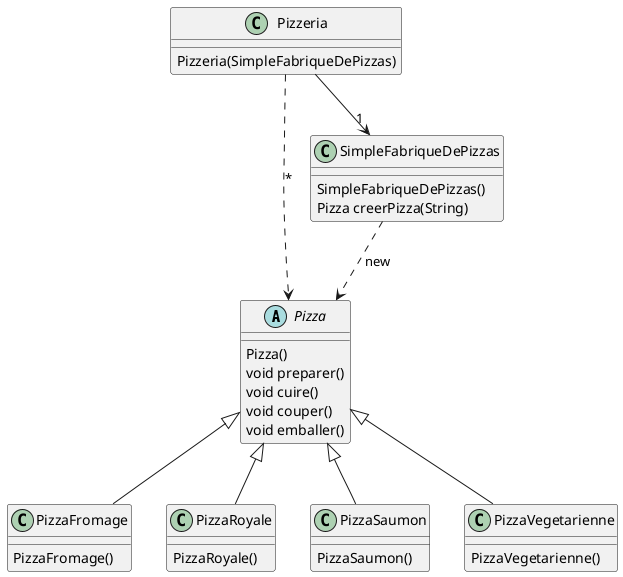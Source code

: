 ------------------------
c:\blt\gitcpoa-REMOTE-WORKING\cpoa\images\Pizzeria2.png

@startuml

' definitions
' -----------

' package ""
abstract Pizza
class PizzaFromage
class PizzaRoyale
class PizzaSaumon
class PizzaVegetarienne
class Pizzeria
class SimpleFabriqueDePizzas
' end package

Pizzeria  ..>  Pizza:*
SimpleFabriqueDePizzas  ..>  Pizza:new
' content
' -------

' Pizzeria:
Pizzeria --> "1" SimpleFabriqueDePizzas
Pizzeria : Pizzeria(SimpleFabriqueDePizzas)

' PizzaRoyale:
Pizza <|-- PizzaRoyale
PizzaRoyale : PizzaRoyale()

' SimpleFabriqueDePizzas:
SimpleFabriqueDePizzas : SimpleFabriqueDePizzas()
SimpleFabriqueDePizzas : Pizza creerPizza(String)

' PizzaVegetarienne:
Pizza <|-- PizzaVegetarienne
PizzaVegetarienne : PizzaVegetarienne()

' Pizza:
Pizza : Pizza()
Pizza : void preparer()
Pizza : void cuire()
Pizza : void couper()
Pizza : void emballer()

' PizzaSaumon:
Pizza <|-- PizzaSaumon
PizzaSaumon : PizzaSaumon()

' PizzaFromage:
Pizza <|-- PizzaFromage
PizzaFromage : PizzaFromage()

@enduml

PlantUML version 8009beta1(8009beta1)
(GPL source distribution)
Java(TM) SE Runtime Environment
Java HotSpot(TM) 64-Bit Server VM
1.6.0_65-b14-466.1-11M4716
Mac OS X
------------------------
